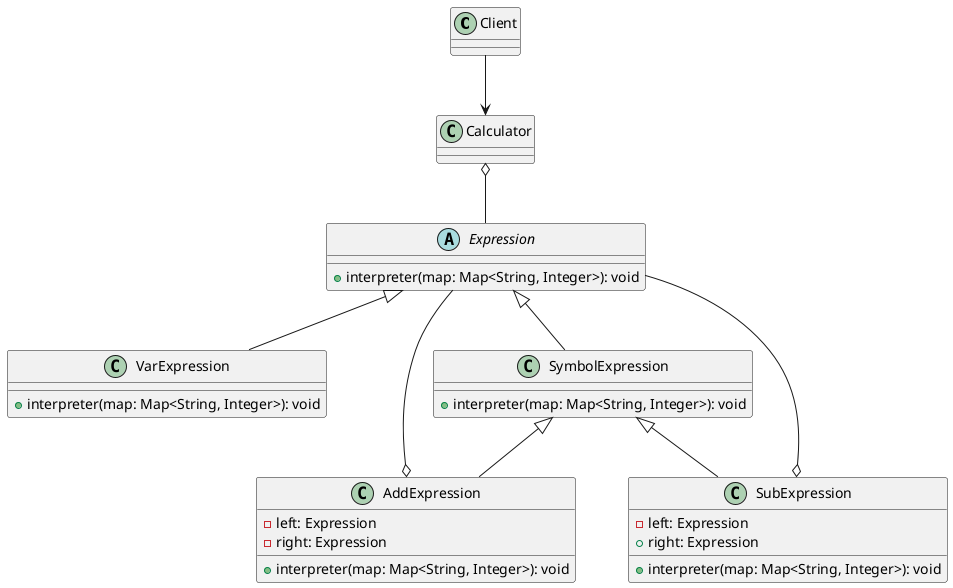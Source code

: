 @startuml
class Client
class Calculator
abstract class Expression{
    + interpreter(map: Map<String, Integer>): void
}
class VarExpression{
    + interpreter(map: Map<String, Integer>): void
}
class SymbolExpression{
    + interpreter(map: Map<String, Integer>): void
}
class AddExpression{
    - left: Expression
    - right: Expression
    + interpreter(map: Map<String, Integer>): void
}
class SubExpression{
    - left: Expression
    + right: Expression
    + interpreter(map: Map<String, Integer>): void
}
Client --> Calculator
Calculator o-- Expression
Expression <|-- VarExpression
Expression <|-- SymbolExpression
SymbolExpression <|-- AddExpression
SymbolExpression <|-- SubExpression
AddExpression o-- Expression
SubExpression o-- Expression
@enduml